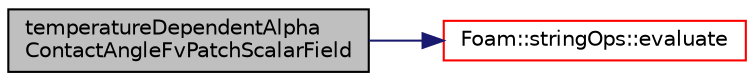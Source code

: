 digraph "temperatureDependentAlphaContactAngleFvPatchScalarField"
{
  bgcolor="transparent";
  edge [fontname="Helvetica",fontsize="10",labelfontname="Helvetica",labelfontsize="10"];
  node [fontname="Helvetica",fontsize="10",shape=record];
  rankdir="LR";
  Node1 [label="temperatureDependentAlpha\lContactAngleFvPatchScalarField",height=0.2,width=0.4,color="black", fillcolor="grey75", style="filled" fontcolor="black"];
  Node1 -> Node2 [color="midnightblue",fontsize="10",style="solid",fontname="Helvetica"];
  Node2 [label="Foam::stringOps::evaluate",height=0.2,width=0.4,color="red",URL="$namespaceFoam_1_1stringOps.html#a270677a50ddcf0f9e81dd3a1940c2c0e",tooltip="A simple string evaluation that handles various basic expressions. For trivial input, use readScalar instead (faster). "];
}
